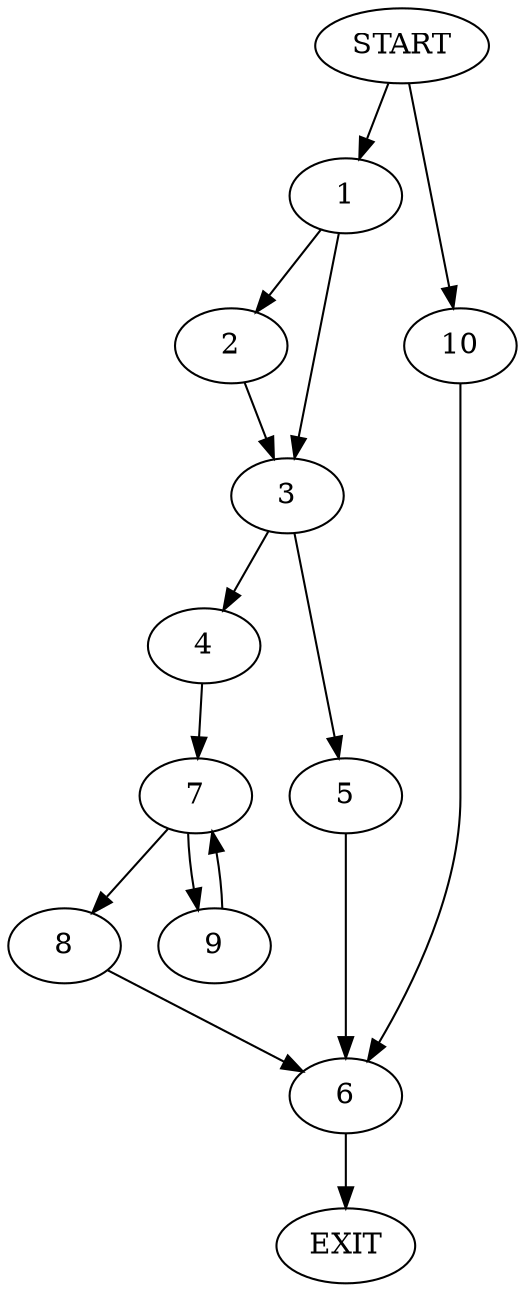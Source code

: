 digraph {
0 [label="START"]
11 [label="EXIT"]
0 -> 1
1 -> 2
1 -> 3
2 -> 3
3 -> 4
3 -> 5
5 -> 6
4 -> 7
7 -> 8
7 -> 9
9 -> 7
8 -> 6
6 -> 11
0 -> 10
10 -> 6
}
